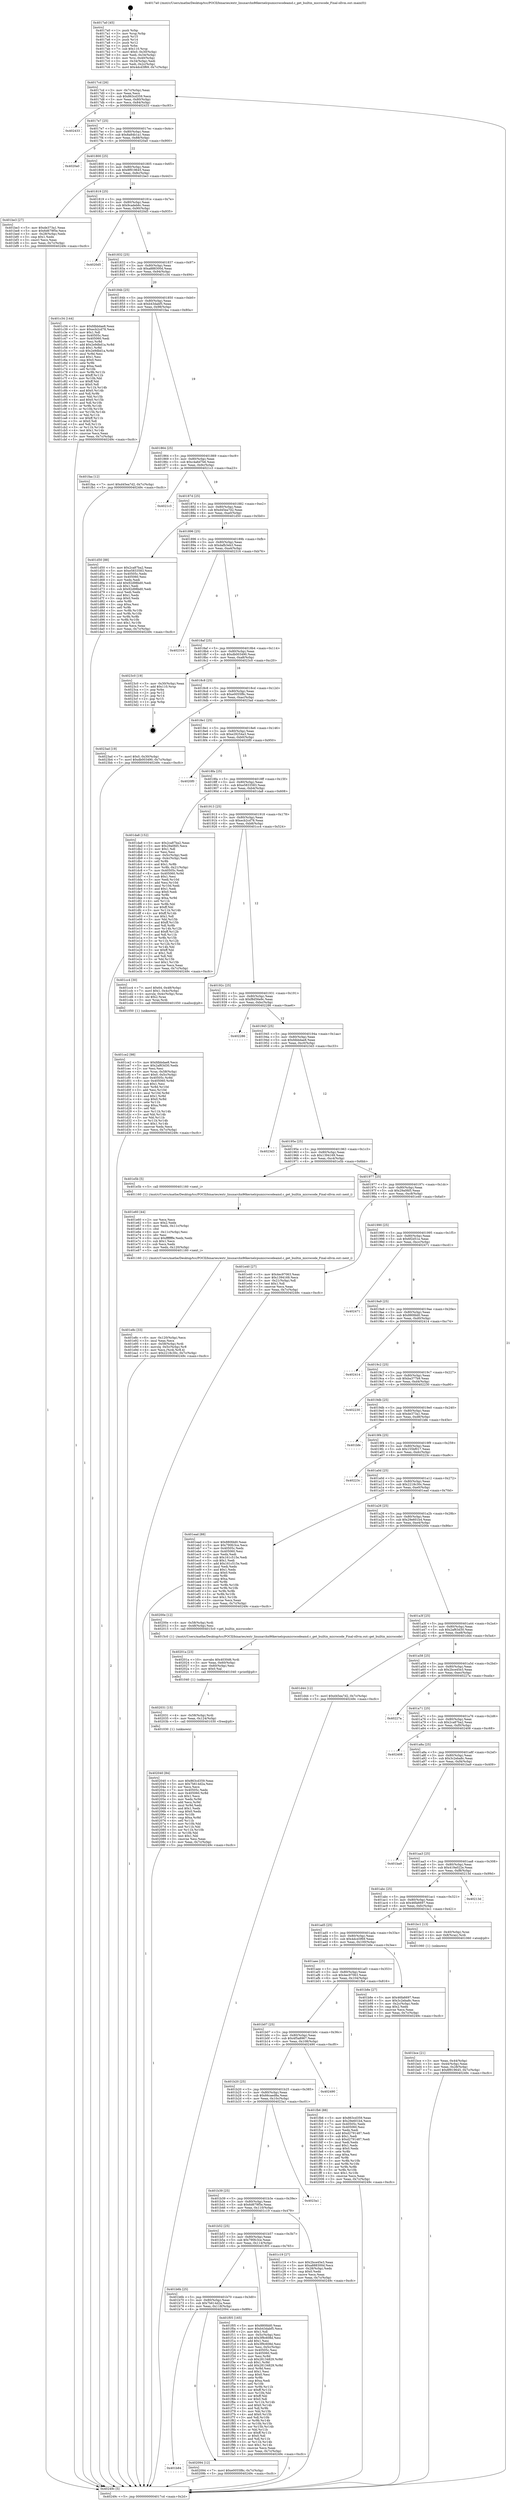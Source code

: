 digraph "0x4017a0" {
  label = "0x4017a0 (/mnt/c/Users/mathe/Desktop/tcc/POCII/binaries/extr_linuxarchx86kernelcpumicrocodeamd.c_get_builtin_microcode_Final-ollvm.out::main(0))"
  labelloc = "t"
  node[shape=record]

  Entry [label="",width=0.3,height=0.3,shape=circle,fillcolor=black,style=filled]
  "0x4017cd" [label="{
     0x4017cd [26]\l
     | [instrs]\l
     &nbsp;&nbsp;0x4017cd \<+3\>: mov -0x7c(%rbp),%eax\l
     &nbsp;&nbsp;0x4017d0 \<+2\>: mov %eax,%ecx\l
     &nbsp;&nbsp;0x4017d2 \<+6\>: sub $0x863cd359,%ecx\l
     &nbsp;&nbsp;0x4017d8 \<+3\>: mov %eax,-0x80(%rbp)\l
     &nbsp;&nbsp;0x4017db \<+6\>: mov %ecx,-0x84(%rbp)\l
     &nbsp;&nbsp;0x4017e1 \<+6\>: je 0000000000402433 \<main+0xc93\>\l
  }"]
  "0x402433" [label="{
     0x402433\l
  }", style=dashed]
  "0x4017e7" [label="{
     0x4017e7 [25]\l
     | [instrs]\l
     &nbsp;&nbsp;0x4017e7 \<+5\>: jmp 00000000004017ec \<main+0x4c\>\l
     &nbsp;&nbsp;0x4017ec \<+3\>: mov -0x80(%rbp),%eax\l
     &nbsp;&nbsp;0x4017ef \<+5\>: sub $0x8a84b1a1,%eax\l
     &nbsp;&nbsp;0x4017f4 \<+6\>: mov %eax,-0x88(%rbp)\l
     &nbsp;&nbsp;0x4017fa \<+6\>: je 00000000004020a0 \<main+0x900\>\l
  }"]
  Exit [label="",width=0.3,height=0.3,shape=circle,fillcolor=black,style=filled,peripheries=2]
  "0x4020a0" [label="{
     0x4020a0\l
  }", style=dashed]
  "0x401800" [label="{
     0x401800 [25]\l
     | [instrs]\l
     &nbsp;&nbsp;0x401800 \<+5\>: jmp 0000000000401805 \<main+0x65\>\l
     &nbsp;&nbsp;0x401805 \<+3\>: mov -0x80(%rbp),%eax\l
     &nbsp;&nbsp;0x401808 \<+5\>: sub $0x8f919645,%eax\l
     &nbsp;&nbsp;0x40180d \<+6\>: mov %eax,-0x8c(%rbp)\l
     &nbsp;&nbsp;0x401813 \<+6\>: je 0000000000401be3 \<main+0x443\>\l
  }"]
  "0x401b84" [label="{
     0x401b84\l
  }", style=dashed]
  "0x401be3" [label="{
     0x401be3 [27]\l
     | [instrs]\l
     &nbsp;&nbsp;0x401be3 \<+5\>: mov $0xde373a1,%eax\l
     &nbsp;&nbsp;0x401be8 \<+5\>: mov $0x6d679f5e,%ecx\l
     &nbsp;&nbsp;0x401bed \<+3\>: mov -0x28(%rbp),%edx\l
     &nbsp;&nbsp;0x401bf0 \<+3\>: cmp $0x1,%edx\l
     &nbsp;&nbsp;0x401bf3 \<+3\>: cmovl %ecx,%eax\l
     &nbsp;&nbsp;0x401bf6 \<+3\>: mov %eax,-0x7c(%rbp)\l
     &nbsp;&nbsp;0x401bf9 \<+5\>: jmp 000000000040249c \<main+0xcfc\>\l
  }"]
  "0x401819" [label="{
     0x401819 [25]\l
     | [instrs]\l
     &nbsp;&nbsp;0x401819 \<+5\>: jmp 000000000040181e \<main+0x7e\>\l
     &nbsp;&nbsp;0x40181e \<+3\>: mov -0x80(%rbp),%eax\l
     &nbsp;&nbsp;0x401821 \<+5\>: sub $0x9cadeb6c,%eax\l
     &nbsp;&nbsp;0x401826 \<+6\>: mov %eax,-0x90(%rbp)\l
     &nbsp;&nbsp;0x40182c \<+6\>: je 00000000004020d5 \<main+0x935\>\l
  }"]
  "0x402094" [label="{
     0x402094 [12]\l
     | [instrs]\l
     &nbsp;&nbsp;0x402094 \<+7\>: movl $0xe0055f8c,-0x7c(%rbp)\l
     &nbsp;&nbsp;0x40209b \<+5\>: jmp 000000000040249c \<main+0xcfc\>\l
  }"]
  "0x4020d5" [label="{
     0x4020d5\l
  }", style=dashed]
  "0x401832" [label="{
     0x401832 [25]\l
     | [instrs]\l
     &nbsp;&nbsp;0x401832 \<+5\>: jmp 0000000000401837 \<main+0x97\>\l
     &nbsp;&nbsp;0x401837 \<+3\>: mov -0x80(%rbp),%eax\l
     &nbsp;&nbsp;0x40183a \<+5\>: sub $0xa888300d,%eax\l
     &nbsp;&nbsp;0x40183f \<+6\>: mov %eax,-0x94(%rbp)\l
     &nbsp;&nbsp;0x401845 \<+6\>: je 0000000000401c34 \<main+0x494\>\l
  }"]
  "0x402040" [label="{
     0x402040 [84]\l
     | [instrs]\l
     &nbsp;&nbsp;0x402040 \<+5\>: mov $0x863cd359,%eax\l
     &nbsp;&nbsp;0x402045 \<+5\>: mov $0x7b614d2a,%esi\l
     &nbsp;&nbsp;0x40204a \<+2\>: xor %ecx,%ecx\l
     &nbsp;&nbsp;0x40204c \<+7\>: mov 0x40505c,%edx\l
     &nbsp;&nbsp;0x402053 \<+8\>: mov 0x405060,%r8d\l
     &nbsp;&nbsp;0x40205b \<+3\>: sub $0x1,%ecx\l
     &nbsp;&nbsp;0x40205e \<+3\>: mov %edx,%r9d\l
     &nbsp;&nbsp;0x402061 \<+3\>: add %ecx,%r9d\l
     &nbsp;&nbsp;0x402064 \<+4\>: imul %r9d,%edx\l
     &nbsp;&nbsp;0x402068 \<+3\>: and $0x1,%edx\l
     &nbsp;&nbsp;0x40206b \<+3\>: cmp $0x0,%edx\l
     &nbsp;&nbsp;0x40206e \<+4\>: sete %r10b\l
     &nbsp;&nbsp;0x402072 \<+4\>: cmp $0xa,%r8d\l
     &nbsp;&nbsp;0x402076 \<+4\>: setl %r11b\l
     &nbsp;&nbsp;0x40207a \<+3\>: mov %r10b,%bl\l
     &nbsp;&nbsp;0x40207d \<+3\>: and %r11b,%bl\l
     &nbsp;&nbsp;0x402080 \<+3\>: xor %r11b,%r10b\l
     &nbsp;&nbsp;0x402083 \<+3\>: or %r10b,%bl\l
     &nbsp;&nbsp;0x402086 \<+3\>: test $0x1,%bl\l
     &nbsp;&nbsp;0x402089 \<+3\>: cmovne %esi,%eax\l
     &nbsp;&nbsp;0x40208c \<+3\>: mov %eax,-0x7c(%rbp)\l
     &nbsp;&nbsp;0x40208f \<+5\>: jmp 000000000040249c \<main+0xcfc\>\l
  }"]
  "0x401c34" [label="{
     0x401c34 [144]\l
     | [instrs]\l
     &nbsp;&nbsp;0x401c34 \<+5\>: mov $0xfdbbdae8,%eax\l
     &nbsp;&nbsp;0x401c39 \<+5\>: mov $0xecb2cd78,%ecx\l
     &nbsp;&nbsp;0x401c3e \<+2\>: mov $0x1,%dl\l
     &nbsp;&nbsp;0x401c40 \<+7\>: mov 0x40505c,%esi\l
     &nbsp;&nbsp;0x401c47 \<+7\>: mov 0x405060,%edi\l
     &nbsp;&nbsp;0x401c4e \<+3\>: mov %esi,%r8d\l
     &nbsp;&nbsp;0x401c51 \<+7\>: add $0x2e9dbd1a,%r8d\l
     &nbsp;&nbsp;0x401c58 \<+4\>: sub $0x1,%r8d\l
     &nbsp;&nbsp;0x401c5c \<+7\>: sub $0x2e9dbd1a,%r8d\l
     &nbsp;&nbsp;0x401c63 \<+4\>: imul %r8d,%esi\l
     &nbsp;&nbsp;0x401c67 \<+3\>: and $0x1,%esi\l
     &nbsp;&nbsp;0x401c6a \<+3\>: cmp $0x0,%esi\l
     &nbsp;&nbsp;0x401c6d \<+4\>: sete %r9b\l
     &nbsp;&nbsp;0x401c71 \<+3\>: cmp $0xa,%edi\l
     &nbsp;&nbsp;0x401c74 \<+4\>: setl %r10b\l
     &nbsp;&nbsp;0x401c78 \<+3\>: mov %r9b,%r11b\l
     &nbsp;&nbsp;0x401c7b \<+4\>: xor $0xff,%r11b\l
     &nbsp;&nbsp;0x401c7f \<+3\>: mov %r10b,%bl\l
     &nbsp;&nbsp;0x401c82 \<+3\>: xor $0xff,%bl\l
     &nbsp;&nbsp;0x401c85 \<+3\>: xor $0x0,%dl\l
     &nbsp;&nbsp;0x401c88 \<+3\>: mov %r11b,%r14b\l
     &nbsp;&nbsp;0x401c8b \<+4\>: and $0x0,%r14b\l
     &nbsp;&nbsp;0x401c8f \<+3\>: and %dl,%r9b\l
     &nbsp;&nbsp;0x401c92 \<+3\>: mov %bl,%r15b\l
     &nbsp;&nbsp;0x401c95 \<+4\>: and $0x0,%r15b\l
     &nbsp;&nbsp;0x401c99 \<+3\>: and %dl,%r10b\l
     &nbsp;&nbsp;0x401c9c \<+3\>: or %r9b,%r14b\l
     &nbsp;&nbsp;0x401c9f \<+3\>: or %r10b,%r15b\l
     &nbsp;&nbsp;0x401ca2 \<+3\>: xor %r15b,%r14b\l
     &nbsp;&nbsp;0x401ca5 \<+3\>: or %bl,%r11b\l
     &nbsp;&nbsp;0x401ca8 \<+4\>: xor $0xff,%r11b\l
     &nbsp;&nbsp;0x401cac \<+3\>: or $0x0,%dl\l
     &nbsp;&nbsp;0x401caf \<+3\>: and %dl,%r11b\l
     &nbsp;&nbsp;0x401cb2 \<+3\>: or %r11b,%r14b\l
     &nbsp;&nbsp;0x401cb5 \<+4\>: test $0x1,%r14b\l
     &nbsp;&nbsp;0x401cb9 \<+3\>: cmovne %ecx,%eax\l
     &nbsp;&nbsp;0x401cbc \<+3\>: mov %eax,-0x7c(%rbp)\l
     &nbsp;&nbsp;0x401cbf \<+5\>: jmp 000000000040249c \<main+0xcfc\>\l
  }"]
  "0x40184b" [label="{
     0x40184b [25]\l
     | [instrs]\l
     &nbsp;&nbsp;0x40184b \<+5\>: jmp 0000000000401850 \<main+0xb0\>\l
     &nbsp;&nbsp;0x401850 \<+3\>: mov -0x80(%rbp),%eax\l
     &nbsp;&nbsp;0x401853 \<+5\>: sub $0xb43dabf5,%eax\l
     &nbsp;&nbsp;0x401858 \<+6\>: mov %eax,-0x98(%rbp)\l
     &nbsp;&nbsp;0x40185e \<+6\>: je 0000000000401faa \<main+0x80a\>\l
  }"]
  "0x402031" [label="{
     0x402031 [15]\l
     | [instrs]\l
     &nbsp;&nbsp;0x402031 \<+4\>: mov -0x58(%rbp),%rdi\l
     &nbsp;&nbsp;0x402035 \<+6\>: mov %eax,-0x124(%rbp)\l
     &nbsp;&nbsp;0x40203b \<+5\>: call 0000000000401030 \<free@plt\>\l
     | [calls]\l
     &nbsp;&nbsp;0x401030 \{1\} (unknown)\l
  }"]
  "0x401faa" [label="{
     0x401faa [12]\l
     | [instrs]\l
     &nbsp;&nbsp;0x401faa \<+7\>: movl $0xd45ea7d2,-0x7c(%rbp)\l
     &nbsp;&nbsp;0x401fb1 \<+5\>: jmp 000000000040249c \<main+0xcfc\>\l
  }"]
  "0x401864" [label="{
     0x401864 [25]\l
     | [instrs]\l
     &nbsp;&nbsp;0x401864 \<+5\>: jmp 0000000000401869 \<main+0xc9\>\l
     &nbsp;&nbsp;0x401869 \<+3\>: mov -0x80(%rbp),%eax\l
     &nbsp;&nbsp;0x40186c \<+5\>: sub $0xc4a6d7b6,%eax\l
     &nbsp;&nbsp;0x401871 \<+6\>: mov %eax,-0x9c(%rbp)\l
     &nbsp;&nbsp;0x401877 \<+6\>: je 00000000004021c3 \<main+0xa23\>\l
  }"]
  "0x40201a" [label="{
     0x40201a [23]\l
     | [instrs]\l
     &nbsp;&nbsp;0x40201a \<+10\>: movabs $0x4030d6,%rdi\l
     &nbsp;&nbsp;0x402024 \<+3\>: mov %eax,-0x60(%rbp)\l
     &nbsp;&nbsp;0x402027 \<+3\>: mov -0x60(%rbp),%esi\l
     &nbsp;&nbsp;0x40202a \<+2\>: mov $0x0,%al\l
     &nbsp;&nbsp;0x40202c \<+5\>: call 0000000000401040 \<printf@plt\>\l
     | [calls]\l
     &nbsp;&nbsp;0x401040 \{1\} (unknown)\l
  }"]
  "0x4021c3" [label="{
     0x4021c3\l
  }", style=dashed]
  "0x40187d" [label="{
     0x40187d [25]\l
     | [instrs]\l
     &nbsp;&nbsp;0x40187d \<+5\>: jmp 0000000000401882 \<main+0xe2\>\l
     &nbsp;&nbsp;0x401882 \<+3\>: mov -0x80(%rbp),%eax\l
     &nbsp;&nbsp;0x401885 \<+5\>: sub $0xd45ea7d2,%eax\l
     &nbsp;&nbsp;0x40188a \<+6\>: mov %eax,-0xa0(%rbp)\l
     &nbsp;&nbsp;0x401890 \<+6\>: je 0000000000401d50 \<main+0x5b0\>\l
  }"]
  "0x401b6b" [label="{
     0x401b6b [25]\l
     | [instrs]\l
     &nbsp;&nbsp;0x401b6b \<+5\>: jmp 0000000000401b70 \<main+0x3d0\>\l
     &nbsp;&nbsp;0x401b70 \<+3\>: mov -0x80(%rbp),%eax\l
     &nbsp;&nbsp;0x401b73 \<+5\>: sub $0x7b614d2a,%eax\l
     &nbsp;&nbsp;0x401b78 \<+6\>: mov %eax,-0x118(%rbp)\l
     &nbsp;&nbsp;0x401b7e \<+6\>: je 0000000000402094 \<main+0x8f4\>\l
  }"]
  "0x401d50" [label="{
     0x401d50 [88]\l
     | [instrs]\l
     &nbsp;&nbsp;0x401d50 \<+5\>: mov $0x2ca87ba2,%eax\l
     &nbsp;&nbsp;0x401d55 \<+5\>: mov $0xe5833583,%ecx\l
     &nbsp;&nbsp;0x401d5a \<+7\>: mov 0x40505c,%edx\l
     &nbsp;&nbsp;0x401d61 \<+7\>: mov 0x405060,%esi\l
     &nbsp;&nbsp;0x401d68 \<+2\>: mov %edx,%edi\l
     &nbsp;&nbsp;0x401d6a \<+6\>: add $0x92d98bd0,%edi\l
     &nbsp;&nbsp;0x401d70 \<+3\>: sub $0x1,%edi\l
     &nbsp;&nbsp;0x401d73 \<+6\>: sub $0x92d98bd0,%edi\l
     &nbsp;&nbsp;0x401d79 \<+3\>: imul %edi,%edx\l
     &nbsp;&nbsp;0x401d7c \<+3\>: and $0x1,%edx\l
     &nbsp;&nbsp;0x401d7f \<+3\>: cmp $0x0,%edx\l
     &nbsp;&nbsp;0x401d82 \<+4\>: sete %r8b\l
     &nbsp;&nbsp;0x401d86 \<+3\>: cmp $0xa,%esi\l
     &nbsp;&nbsp;0x401d89 \<+4\>: setl %r9b\l
     &nbsp;&nbsp;0x401d8d \<+3\>: mov %r8b,%r10b\l
     &nbsp;&nbsp;0x401d90 \<+3\>: and %r9b,%r10b\l
     &nbsp;&nbsp;0x401d93 \<+3\>: xor %r9b,%r8b\l
     &nbsp;&nbsp;0x401d96 \<+3\>: or %r8b,%r10b\l
     &nbsp;&nbsp;0x401d99 \<+4\>: test $0x1,%r10b\l
     &nbsp;&nbsp;0x401d9d \<+3\>: cmovne %ecx,%eax\l
     &nbsp;&nbsp;0x401da0 \<+3\>: mov %eax,-0x7c(%rbp)\l
     &nbsp;&nbsp;0x401da3 \<+5\>: jmp 000000000040249c \<main+0xcfc\>\l
  }"]
  "0x401896" [label="{
     0x401896 [25]\l
     | [instrs]\l
     &nbsp;&nbsp;0x401896 \<+5\>: jmp 000000000040189b \<main+0xfb\>\l
     &nbsp;&nbsp;0x40189b \<+3\>: mov -0x80(%rbp),%eax\l
     &nbsp;&nbsp;0x40189e \<+5\>: sub $0xdafb3eb3,%eax\l
     &nbsp;&nbsp;0x4018a3 \<+6\>: mov %eax,-0xa4(%rbp)\l
     &nbsp;&nbsp;0x4018a9 \<+6\>: je 0000000000402316 \<main+0xb76\>\l
  }"]
  "0x401f05" [label="{
     0x401f05 [165]\l
     | [instrs]\l
     &nbsp;&nbsp;0x401f05 \<+5\>: mov $0x880fdd0,%eax\l
     &nbsp;&nbsp;0x401f0a \<+5\>: mov $0xb43dabf5,%ecx\l
     &nbsp;&nbsp;0x401f0f \<+2\>: mov $0x1,%dl\l
     &nbsp;&nbsp;0x401f11 \<+3\>: mov -0x5c(%rbp),%esi\l
     &nbsp;&nbsp;0x401f14 \<+6\>: add $0x3f9c608d,%esi\l
     &nbsp;&nbsp;0x401f1a \<+3\>: add $0x1,%esi\l
     &nbsp;&nbsp;0x401f1d \<+6\>: sub $0x3f9c608d,%esi\l
     &nbsp;&nbsp;0x401f23 \<+3\>: mov %esi,-0x5c(%rbp)\l
     &nbsp;&nbsp;0x401f26 \<+7\>: mov 0x40505c,%esi\l
     &nbsp;&nbsp;0x401f2d \<+7\>: mov 0x405060,%edi\l
     &nbsp;&nbsp;0x401f34 \<+3\>: mov %esi,%r8d\l
     &nbsp;&nbsp;0x401f37 \<+7\>: sub $0x28134829,%r8d\l
     &nbsp;&nbsp;0x401f3e \<+4\>: sub $0x1,%r8d\l
     &nbsp;&nbsp;0x401f42 \<+7\>: add $0x28134829,%r8d\l
     &nbsp;&nbsp;0x401f49 \<+4\>: imul %r8d,%esi\l
     &nbsp;&nbsp;0x401f4d \<+3\>: and $0x1,%esi\l
     &nbsp;&nbsp;0x401f50 \<+3\>: cmp $0x0,%esi\l
     &nbsp;&nbsp;0x401f53 \<+4\>: sete %r9b\l
     &nbsp;&nbsp;0x401f57 \<+3\>: cmp $0xa,%edi\l
     &nbsp;&nbsp;0x401f5a \<+4\>: setl %r10b\l
     &nbsp;&nbsp;0x401f5e \<+3\>: mov %r9b,%r11b\l
     &nbsp;&nbsp;0x401f61 \<+4\>: xor $0xff,%r11b\l
     &nbsp;&nbsp;0x401f65 \<+3\>: mov %r10b,%bl\l
     &nbsp;&nbsp;0x401f68 \<+3\>: xor $0xff,%bl\l
     &nbsp;&nbsp;0x401f6b \<+3\>: xor $0x0,%dl\l
     &nbsp;&nbsp;0x401f6e \<+3\>: mov %r11b,%r14b\l
     &nbsp;&nbsp;0x401f71 \<+4\>: and $0x0,%r14b\l
     &nbsp;&nbsp;0x401f75 \<+3\>: and %dl,%r9b\l
     &nbsp;&nbsp;0x401f78 \<+3\>: mov %bl,%r15b\l
     &nbsp;&nbsp;0x401f7b \<+4\>: and $0x0,%r15b\l
     &nbsp;&nbsp;0x401f7f \<+3\>: and %dl,%r10b\l
     &nbsp;&nbsp;0x401f82 \<+3\>: or %r9b,%r14b\l
     &nbsp;&nbsp;0x401f85 \<+3\>: or %r10b,%r15b\l
     &nbsp;&nbsp;0x401f88 \<+3\>: xor %r15b,%r14b\l
     &nbsp;&nbsp;0x401f8b \<+3\>: or %bl,%r11b\l
     &nbsp;&nbsp;0x401f8e \<+4\>: xor $0xff,%r11b\l
     &nbsp;&nbsp;0x401f92 \<+3\>: or $0x0,%dl\l
     &nbsp;&nbsp;0x401f95 \<+3\>: and %dl,%r11b\l
     &nbsp;&nbsp;0x401f98 \<+3\>: or %r11b,%r14b\l
     &nbsp;&nbsp;0x401f9b \<+4\>: test $0x1,%r14b\l
     &nbsp;&nbsp;0x401f9f \<+3\>: cmovne %ecx,%eax\l
     &nbsp;&nbsp;0x401fa2 \<+3\>: mov %eax,-0x7c(%rbp)\l
     &nbsp;&nbsp;0x401fa5 \<+5\>: jmp 000000000040249c \<main+0xcfc\>\l
  }"]
  "0x402316" [label="{
     0x402316\l
  }", style=dashed]
  "0x4018af" [label="{
     0x4018af [25]\l
     | [instrs]\l
     &nbsp;&nbsp;0x4018af \<+5\>: jmp 00000000004018b4 \<main+0x114\>\l
     &nbsp;&nbsp;0x4018b4 \<+3\>: mov -0x80(%rbp),%eax\l
     &nbsp;&nbsp;0x4018b7 \<+5\>: sub $0xdb003490,%eax\l
     &nbsp;&nbsp;0x4018bc \<+6\>: mov %eax,-0xa8(%rbp)\l
     &nbsp;&nbsp;0x4018c2 \<+6\>: je 00000000004023c0 \<main+0xc20\>\l
  }"]
  "0x401e8c" [label="{
     0x401e8c [33]\l
     | [instrs]\l
     &nbsp;&nbsp;0x401e8c \<+6\>: mov -0x120(%rbp),%ecx\l
     &nbsp;&nbsp;0x401e92 \<+3\>: imul %eax,%ecx\l
     &nbsp;&nbsp;0x401e95 \<+4\>: mov -0x58(%rbp),%rdi\l
     &nbsp;&nbsp;0x401e99 \<+4\>: movslq -0x5c(%rbp),%r8\l
     &nbsp;&nbsp;0x401e9d \<+4\>: mov %ecx,(%rdi,%r8,4)\l
     &nbsp;&nbsp;0x401ea1 \<+7\>: movl $0x2218c30c,-0x7c(%rbp)\l
     &nbsp;&nbsp;0x401ea8 \<+5\>: jmp 000000000040249c \<main+0xcfc\>\l
  }"]
  "0x4023c0" [label="{
     0x4023c0 [19]\l
     | [instrs]\l
     &nbsp;&nbsp;0x4023c0 \<+3\>: mov -0x30(%rbp),%eax\l
     &nbsp;&nbsp;0x4023c3 \<+7\>: add $0x110,%rsp\l
     &nbsp;&nbsp;0x4023ca \<+1\>: pop %rbx\l
     &nbsp;&nbsp;0x4023cb \<+2\>: pop %r12\l
     &nbsp;&nbsp;0x4023cd \<+2\>: pop %r14\l
     &nbsp;&nbsp;0x4023cf \<+2\>: pop %r15\l
     &nbsp;&nbsp;0x4023d1 \<+1\>: pop %rbp\l
     &nbsp;&nbsp;0x4023d2 \<+1\>: ret\l
  }"]
  "0x4018c8" [label="{
     0x4018c8 [25]\l
     | [instrs]\l
     &nbsp;&nbsp;0x4018c8 \<+5\>: jmp 00000000004018cd \<main+0x12d\>\l
     &nbsp;&nbsp;0x4018cd \<+3\>: mov -0x80(%rbp),%eax\l
     &nbsp;&nbsp;0x4018d0 \<+5\>: sub $0xe0055f8c,%eax\l
     &nbsp;&nbsp;0x4018d5 \<+6\>: mov %eax,-0xac(%rbp)\l
     &nbsp;&nbsp;0x4018db \<+6\>: je 00000000004023ad \<main+0xc0d\>\l
  }"]
  "0x401e60" [label="{
     0x401e60 [44]\l
     | [instrs]\l
     &nbsp;&nbsp;0x401e60 \<+2\>: xor %ecx,%ecx\l
     &nbsp;&nbsp;0x401e62 \<+5\>: mov $0x2,%edx\l
     &nbsp;&nbsp;0x401e67 \<+6\>: mov %edx,-0x11c(%rbp)\l
     &nbsp;&nbsp;0x401e6d \<+1\>: cltd\l
     &nbsp;&nbsp;0x401e6e \<+6\>: mov -0x11c(%rbp),%esi\l
     &nbsp;&nbsp;0x401e74 \<+2\>: idiv %esi\l
     &nbsp;&nbsp;0x401e76 \<+6\>: imul $0xfffffffe,%edx,%edx\l
     &nbsp;&nbsp;0x401e7c \<+3\>: sub $0x1,%ecx\l
     &nbsp;&nbsp;0x401e7f \<+2\>: sub %ecx,%edx\l
     &nbsp;&nbsp;0x401e81 \<+6\>: mov %edx,-0x120(%rbp)\l
     &nbsp;&nbsp;0x401e87 \<+5\>: call 0000000000401160 \<next_i\>\l
     | [calls]\l
     &nbsp;&nbsp;0x401160 \{1\} (/mnt/c/Users/mathe/Desktop/tcc/POCII/binaries/extr_linuxarchx86kernelcpumicrocodeamd.c_get_builtin_microcode_Final-ollvm.out::next_i)\l
  }"]
  "0x4023ad" [label="{
     0x4023ad [19]\l
     | [instrs]\l
     &nbsp;&nbsp;0x4023ad \<+7\>: movl $0x0,-0x30(%rbp)\l
     &nbsp;&nbsp;0x4023b4 \<+7\>: movl $0xdb003490,-0x7c(%rbp)\l
     &nbsp;&nbsp;0x4023bb \<+5\>: jmp 000000000040249c \<main+0xcfc\>\l
  }"]
  "0x4018e1" [label="{
     0x4018e1 [25]\l
     | [instrs]\l
     &nbsp;&nbsp;0x4018e1 \<+5\>: jmp 00000000004018e6 \<main+0x146\>\l
     &nbsp;&nbsp;0x4018e6 \<+3\>: mov -0x80(%rbp),%eax\l
     &nbsp;&nbsp;0x4018e9 \<+5\>: sub $0xe29254a3,%eax\l
     &nbsp;&nbsp;0x4018ee \<+6\>: mov %eax,-0xb0(%rbp)\l
     &nbsp;&nbsp;0x4018f4 \<+6\>: je 00000000004020f0 \<main+0x950\>\l
  }"]
  "0x401ce2" [label="{
     0x401ce2 [98]\l
     | [instrs]\l
     &nbsp;&nbsp;0x401ce2 \<+5\>: mov $0xfdbbdae8,%ecx\l
     &nbsp;&nbsp;0x401ce7 \<+5\>: mov $0x2af63d30,%edx\l
     &nbsp;&nbsp;0x401cec \<+2\>: xor %esi,%esi\l
     &nbsp;&nbsp;0x401cee \<+4\>: mov %rax,-0x58(%rbp)\l
     &nbsp;&nbsp;0x401cf2 \<+7\>: movl $0x0,-0x5c(%rbp)\l
     &nbsp;&nbsp;0x401cf9 \<+8\>: mov 0x40505c,%r8d\l
     &nbsp;&nbsp;0x401d01 \<+8\>: mov 0x405060,%r9d\l
     &nbsp;&nbsp;0x401d09 \<+3\>: sub $0x1,%esi\l
     &nbsp;&nbsp;0x401d0c \<+3\>: mov %r8d,%r10d\l
     &nbsp;&nbsp;0x401d0f \<+3\>: add %esi,%r10d\l
     &nbsp;&nbsp;0x401d12 \<+4\>: imul %r10d,%r8d\l
     &nbsp;&nbsp;0x401d16 \<+4\>: and $0x1,%r8d\l
     &nbsp;&nbsp;0x401d1a \<+4\>: cmp $0x0,%r8d\l
     &nbsp;&nbsp;0x401d1e \<+4\>: sete %r11b\l
     &nbsp;&nbsp;0x401d22 \<+4\>: cmp $0xa,%r9d\l
     &nbsp;&nbsp;0x401d26 \<+3\>: setl %bl\l
     &nbsp;&nbsp;0x401d29 \<+3\>: mov %r11b,%r14b\l
     &nbsp;&nbsp;0x401d2c \<+3\>: and %bl,%r14b\l
     &nbsp;&nbsp;0x401d2f \<+3\>: xor %bl,%r11b\l
     &nbsp;&nbsp;0x401d32 \<+3\>: or %r11b,%r14b\l
     &nbsp;&nbsp;0x401d35 \<+4\>: test $0x1,%r14b\l
     &nbsp;&nbsp;0x401d39 \<+3\>: cmovne %edx,%ecx\l
     &nbsp;&nbsp;0x401d3c \<+3\>: mov %ecx,-0x7c(%rbp)\l
     &nbsp;&nbsp;0x401d3f \<+5\>: jmp 000000000040249c \<main+0xcfc\>\l
  }"]
  "0x4020f0" [label="{
     0x4020f0\l
  }", style=dashed]
  "0x4018fa" [label="{
     0x4018fa [25]\l
     | [instrs]\l
     &nbsp;&nbsp;0x4018fa \<+5\>: jmp 00000000004018ff \<main+0x15f\>\l
     &nbsp;&nbsp;0x4018ff \<+3\>: mov -0x80(%rbp),%eax\l
     &nbsp;&nbsp;0x401902 \<+5\>: sub $0xe5833583,%eax\l
     &nbsp;&nbsp;0x401907 \<+6\>: mov %eax,-0xb4(%rbp)\l
     &nbsp;&nbsp;0x40190d \<+6\>: je 0000000000401da8 \<main+0x608\>\l
  }"]
  "0x401b52" [label="{
     0x401b52 [25]\l
     | [instrs]\l
     &nbsp;&nbsp;0x401b52 \<+5\>: jmp 0000000000401b57 \<main+0x3b7\>\l
     &nbsp;&nbsp;0x401b57 \<+3\>: mov -0x80(%rbp),%eax\l
     &nbsp;&nbsp;0x401b5a \<+5\>: sub $0x790fc3ce,%eax\l
     &nbsp;&nbsp;0x401b5f \<+6\>: mov %eax,-0x114(%rbp)\l
     &nbsp;&nbsp;0x401b65 \<+6\>: je 0000000000401f05 \<main+0x765\>\l
  }"]
  "0x401da8" [label="{
     0x401da8 [152]\l
     | [instrs]\l
     &nbsp;&nbsp;0x401da8 \<+5\>: mov $0x2ca87ba2,%eax\l
     &nbsp;&nbsp;0x401dad \<+5\>: mov $0x29a0fd5,%ecx\l
     &nbsp;&nbsp;0x401db2 \<+2\>: mov $0x1,%dl\l
     &nbsp;&nbsp;0x401db4 \<+2\>: xor %esi,%esi\l
     &nbsp;&nbsp;0x401db6 \<+3\>: mov -0x5c(%rbp),%edi\l
     &nbsp;&nbsp;0x401db9 \<+3\>: cmp -0x4c(%rbp),%edi\l
     &nbsp;&nbsp;0x401dbc \<+4\>: setl %r8b\l
     &nbsp;&nbsp;0x401dc0 \<+4\>: and $0x1,%r8b\l
     &nbsp;&nbsp;0x401dc4 \<+4\>: mov %r8b,-0x21(%rbp)\l
     &nbsp;&nbsp;0x401dc8 \<+7\>: mov 0x40505c,%edi\l
     &nbsp;&nbsp;0x401dcf \<+8\>: mov 0x405060,%r9d\l
     &nbsp;&nbsp;0x401dd7 \<+3\>: sub $0x1,%esi\l
     &nbsp;&nbsp;0x401dda \<+3\>: mov %edi,%r10d\l
     &nbsp;&nbsp;0x401ddd \<+3\>: add %esi,%r10d\l
     &nbsp;&nbsp;0x401de0 \<+4\>: imul %r10d,%edi\l
     &nbsp;&nbsp;0x401de4 \<+3\>: and $0x1,%edi\l
     &nbsp;&nbsp;0x401de7 \<+3\>: cmp $0x0,%edi\l
     &nbsp;&nbsp;0x401dea \<+4\>: sete %r8b\l
     &nbsp;&nbsp;0x401dee \<+4\>: cmp $0xa,%r9d\l
     &nbsp;&nbsp;0x401df2 \<+4\>: setl %r11b\l
     &nbsp;&nbsp;0x401df6 \<+3\>: mov %r8b,%bl\l
     &nbsp;&nbsp;0x401df9 \<+3\>: xor $0xff,%bl\l
     &nbsp;&nbsp;0x401dfc \<+3\>: mov %r11b,%r14b\l
     &nbsp;&nbsp;0x401dff \<+4\>: xor $0xff,%r14b\l
     &nbsp;&nbsp;0x401e03 \<+3\>: xor $0x1,%dl\l
     &nbsp;&nbsp;0x401e06 \<+3\>: mov %bl,%r15b\l
     &nbsp;&nbsp;0x401e09 \<+4\>: and $0xff,%r15b\l
     &nbsp;&nbsp;0x401e0d \<+3\>: and %dl,%r8b\l
     &nbsp;&nbsp;0x401e10 \<+3\>: mov %r14b,%r12b\l
     &nbsp;&nbsp;0x401e13 \<+4\>: and $0xff,%r12b\l
     &nbsp;&nbsp;0x401e17 \<+3\>: and %dl,%r11b\l
     &nbsp;&nbsp;0x401e1a \<+3\>: or %r8b,%r15b\l
     &nbsp;&nbsp;0x401e1d \<+3\>: or %r11b,%r12b\l
     &nbsp;&nbsp;0x401e20 \<+3\>: xor %r12b,%r15b\l
     &nbsp;&nbsp;0x401e23 \<+3\>: or %r14b,%bl\l
     &nbsp;&nbsp;0x401e26 \<+3\>: xor $0xff,%bl\l
     &nbsp;&nbsp;0x401e29 \<+3\>: or $0x1,%dl\l
     &nbsp;&nbsp;0x401e2c \<+2\>: and %dl,%bl\l
     &nbsp;&nbsp;0x401e2e \<+3\>: or %bl,%r15b\l
     &nbsp;&nbsp;0x401e31 \<+4\>: test $0x1,%r15b\l
     &nbsp;&nbsp;0x401e35 \<+3\>: cmovne %ecx,%eax\l
     &nbsp;&nbsp;0x401e38 \<+3\>: mov %eax,-0x7c(%rbp)\l
     &nbsp;&nbsp;0x401e3b \<+5\>: jmp 000000000040249c \<main+0xcfc\>\l
  }"]
  "0x401913" [label="{
     0x401913 [25]\l
     | [instrs]\l
     &nbsp;&nbsp;0x401913 \<+5\>: jmp 0000000000401918 \<main+0x178\>\l
     &nbsp;&nbsp;0x401918 \<+3\>: mov -0x80(%rbp),%eax\l
     &nbsp;&nbsp;0x40191b \<+5\>: sub $0xecb2cd78,%eax\l
     &nbsp;&nbsp;0x401920 \<+6\>: mov %eax,-0xb8(%rbp)\l
     &nbsp;&nbsp;0x401926 \<+6\>: je 0000000000401cc4 \<main+0x524\>\l
  }"]
  "0x401c19" [label="{
     0x401c19 [27]\l
     | [instrs]\l
     &nbsp;&nbsp;0x401c19 \<+5\>: mov $0x2bce45e3,%eax\l
     &nbsp;&nbsp;0x401c1e \<+5\>: mov $0xa888300d,%ecx\l
     &nbsp;&nbsp;0x401c23 \<+3\>: mov -0x28(%rbp),%edx\l
     &nbsp;&nbsp;0x401c26 \<+3\>: cmp $0x0,%edx\l
     &nbsp;&nbsp;0x401c29 \<+3\>: cmove %ecx,%eax\l
     &nbsp;&nbsp;0x401c2c \<+3\>: mov %eax,-0x7c(%rbp)\l
     &nbsp;&nbsp;0x401c2f \<+5\>: jmp 000000000040249c \<main+0xcfc\>\l
  }"]
  "0x401cc4" [label="{
     0x401cc4 [30]\l
     | [instrs]\l
     &nbsp;&nbsp;0x401cc4 \<+7\>: movl $0x64,-0x48(%rbp)\l
     &nbsp;&nbsp;0x401ccb \<+7\>: movl $0x1,-0x4c(%rbp)\l
     &nbsp;&nbsp;0x401cd2 \<+4\>: movslq -0x4c(%rbp),%rax\l
     &nbsp;&nbsp;0x401cd6 \<+4\>: shl $0x2,%rax\l
     &nbsp;&nbsp;0x401cda \<+3\>: mov %rax,%rdi\l
     &nbsp;&nbsp;0x401cdd \<+5\>: call 0000000000401050 \<malloc@plt\>\l
     | [calls]\l
     &nbsp;&nbsp;0x401050 \{1\} (unknown)\l
  }"]
  "0x40192c" [label="{
     0x40192c [25]\l
     | [instrs]\l
     &nbsp;&nbsp;0x40192c \<+5\>: jmp 0000000000401931 \<main+0x191\>\l
     &nbsp;&nbsp;0x401931 \<+3\>: mov -0x80(%rbp),%eax\l
     &nbsp;&nbsp;0x401934 \<+5\>: sub $0xf8d56e9c,%eax\l
     &nbsp;&nbsp;0x401939 \<+6\>: mov %eax,-0xbc(%rbp)\l
     &nbsp;&nbsp;0x40193f \<+6\>: je 0000000000402286 \<main+0xae6\>\l
  }"]
  "0x401b39" [label="{
     0x401b39 [25]\l
     | [instrs]\l
     &nbsp;&nbsp;0x401b39 \<+5\>: jmp 0000000000401b3e \<main+0x39e\>\l
     &nbsp;&nbsp;0x401b3e \<+3\>: mov -0x80(%rbp),%eax\l
     &nbsp;&nbsp;0x401b41 \<+5\>: sub $0x6d679f5e,%eax\l
     &nbsp;&nbsp;0x401b46 \<+6\>: mov %eax,-0x110(%rbp)\l
     &nbsp;&nbsp;0x401b4c \<+6\>: je 0000000000401c19 \<main+0x479\>\l
  }"]
  "0x402286" [label="{
     0x402286\l
  }", style=dashed]
  "0x401945" [label="{
     0x401945 [25]\l
     | [instrs]\l
     &nbsp;&nbsp;0x401945 \<+5\>: jmp 000000000040194a \<main+0x1aa\>\l
     &nbsp;&nbsp;0x40194a \<+3\>: mov -0x80(%rbp),%eax\l
     &nbsp;&nbsp;0x40194d \<+5\>: sub $0xfdbbdae8,%eax\l
     &nbsp;&nbsp;0x401952 \<+6\>: mov %eax,-0xc0(%rbp)\l
     &nbsp;&nbsp;0x401958 \<+6\>: je 00000000004023d3 \<main+0xc33\>\l
  }"]
  "0x4023a1" [label="{
     0x4023a1\l
  }", style=dashed]
  "0x4023d3" [label="{
     0x4023d3\l
  }", style=dashed]
  "0x40195e" [label="{
     0x40195e [25]\l
     | [instrs]\l
     &nbsp;&nbsp;0x40195e \<+5\>: jmp 0000000000401963 \<main+0x1c3\>\l
     &nbsp;&nbsp;0x401963 \<+3\>: mov -0x80(%rbp),%eax\l
     &nbsp;&nbsp;0x401966 \<+5\>: sub $0x1394169,%eax\l
     &nbsp;&nbsp;0x40196b \<+6\>: mov %eax,-0xc4(%rbp)\l
     &nbsp;&nbsp;0x401971 \<+6\>: je 0000000000401e5b \<main+0x6bb\>\l
  }"]
  "0x401b20" [label="{
     0x401b20 [25]\l
     | [instrs]\l
     &nbsp;&nbsp;0x401b20 \<+5\>: jmp 0000000000401b25 \<main+0x385\>\l
     &nbsp;&nbsp;0x401b25 \<+3\>: mov -0x80(%rbp),%eax\l
     &nbsp;&nbsp;0x401b28 \<+5\>: sub $0x66caed8a,%eax\l
     &nbsp;&nbsp;0x401b2d \<+6\>: mov %eax,-0x10c(%rbp)\l
     &nbsp;&nbsp;0x401b33 \<+6\>: je 00000000004023a1 \<main+0xc01\>\l
  }"]
  "0x401e5b" [label="{
     0x401e5b [5]\l
     | [instrs]\l
     &nbsp;&nbsp;0x401e5b \<+5\>: call 0000000000401160 \<next_i\>\l
     | [calls]\l
     &nbsp;&nbsp;0x401160 \{1\} (/mnt/c/Users/mathe/Desktop/tcc/POCII/binaries/extr_linuxarchx86kernelcpumicrocodeamd.c_get_builtin_microcode_Final-ollvm.out::next_i)\l
  }"]
  "0x401977" [label="{
     0x401977 [25]\l
     | [instrs]\l
     &nbsp;&nbsp;0x401977 \<+5\>: jmp 000000000040197c \<main+0x1dc\>\l
     &nbsp;&nbsp;0x40197c \<+3\>: mov -0x80(%rbp),%eax\l
     &nbsp;&nbsp;0x40197f \<+5\>: sub $0x29a0fd5,%eax\l
     &nbsp;&nbsp;0x401984 \<+6\>: mov %eax,-0xc8(%rbp)\l
     &nbsp;&nbsp;0x40198a \<+6\>: je 0000000000401e40 \<main+0x6a0\>\l
  }"]
  "0x402490" [label="{
     0x402490\l
  }", style=dashed]
  "0x401e40" [label="{
     0x401e40 [27]\l
     | [instrs]\l
     &nbsp;&nbsp;0x401e40 \<+5\>: mov $0x4ec97063,%eax\l
     &nbsp;&nbsp;0x401e45 \<+5\>: mov $0x1394169,%ecx\l
     &nbsp;&nbsp;0x401e4a \<+3\>: mov -0x21(%rbp),%dl\l
     &nbsp;&nbsp;0x401e4d \<+3\>: test $0x1,%dl\l
     &nbsp;&nbsp;0x401e50 \<+3\>: cmovne %ecx,%eax\l
     &nbsp;&nbsp;0x401e53 \<+3\>: mov %eax,-0x7c(%rbp)\l
     &nbsp;&nbsp;0x401e56 \<+5\>: jmp 000000000040249c \<main+0xcfc\>\l
  }"]
  "0x401990" [label="{
     0x401990 [25]\l
     | [instrs]\l
     &nbsp;&nbsp;0x401990 \<+5\>: jmp 0000000000401995 \<main+0x1f5\>\l
     &nbsp;&nbsp;0x401995 \<+3\>: mov -0x80(%rbp),%eax\l
     &nbsp;&nbsp;0x401998 \<+5\>: sub $0x6f2d51e,%eax\l
     &nbsp;&nbsp;0x40199d \<+6\>: mov %eax,-0xcc(%rbp)\l
     &nbsp;&nbsp;0x4019a3 \<+6\>: je 0000000000402471 \<main+0xcd1\>\l
  }"]
  "0x401b07" [label="{
     0x401b07 [25]\l
     | [instrs]\l
     &nbsp;&nbsp;0x401b07 \<+5\>: jmp 0000000000401b0c \<main+0x36c\>\l
     &nbsp;&nbsp;0x401b0c \<+3\>: mov -0x80(%rbp),%eax\l
     &nbsp;&nbsp;0x401b0f \<+5\>: sub $0x4f5a8967,%eax\l
     &nbsp;&nbsp;0x401b14 \<+6\>: mov %eax,-0x108(%rbp)\l
     &nbsp;&nbsp;0x401b1a \<+6\>: je 0000000000402490 \<main+0xcf0\>\l
  }"]
  "0x402471" [label="{
     0x402471\l
  }", style=dashed]
  "0x4019a9" [label="{
     0x4019a9 [25]\l
     | [instrs]\l
     &nbsp;&nbsp;0x4019a9 \<+5\>: jmp 00000000004019ae \<main+0x20e\>\l
     &nbsp;&nbsp;0x4019ae \<+3\>: mov -0x80(%rbp),%eax\l
     &nbsp;&nbsp;0x4019b1 \<+5\>: sub $0x880fdd0,%eax\l
     &nbsp;&nbsp;0x4019b6 \<+6\>: mov %eax,-0xd0(%rbp)\l
     &nbsp;&nbsp;0x4019bc \<+6\>: je 0000000000402414 \<main+0xc74\>\l
  }"]
  "0x401fb6" [label="{
     0x401fb6 [88]\l
     | [instrs]\l
     &nbsp;&nbsp;0x401fb6 \<+5\>: mov $0x863cd359,%eax\l
     &nbsp;&nbsp;0x401fbb \<+5\>: mov $0x29e601b4,%ecx\l
     &nbsp;&nbsp;0x401fc0 \<+7\>: mov 0x40505c,%edx\l
     &nbsp;&nbsp;0x401fc7 \<+7\>: mov 0x405060,%esi\l
     &nbsp;&nbsp;0x401fce \<+2\>: mov %edx,%edi\l
     &nbsp;&nbsp;0x401fd0 \<+6\>: add $0xd2791487,%edi\l
     &nbsp;&nbsp;0x401fd6 \<+3\>: sub $0x1,%edi\l
     &nbsp;&nbsp;0x401fd9 \<+6\>: sub $0xd2791487,%edi\l
     &nbsp;&nbsp;0x401fdf \<+3\>: imul %edi,%edx\l
     &nbsp;&nbsp;0x401fe2 \<+3\>: and $0x1,%edx\l
     &nbsp;&nbsp;0x401fe5 \<+3\>: cmp $0x0,%edx\l
     &nbsp;&nbsp;0x401fe8 \<+4\>: sete %r8b\l
     &nbsp;&nbsp;0x401fec \<+3\>: cmp $0xa,%esi\l
     &nbsp;&nbsp;0x401fef \<+4\>: setl %r9b\l
     &nbsp;&nbsp;0x401ff3 \<+3\>: mov %r8b,%r10b\l
     &nbsp;&nbsp;0x401ff6 \<+3\>: and %r9b,%r10b\l
     &nbsp;&nbsp;0x401ff9 \<+3\>: xor %r9b,%r8b\l
     &nbsp;&nbsp;0x401ffc \<+3\>: or %r8b,%r10b\l
     &nbsp;&nbsp;0x401fff \<+4\>: test $0x1,%r10b\l
     &nbsp;&nbsp;0x402003 \<+3\>: cmovne %ecx,%eax\l
     &nbsp;&nbsp;0x402006 \<+3\>: mov %eax,-0x7c(%rbp)\l
     &nbsp;&nbsp;0x402009 \<+5\>: jmp 000000000040249c \<main+0xcfc\>\l
  }"]
  "0x402414" [label="{
     0x402414\l
  }", style=dashed]
  "0x4019c2" [label="{
     0x4019c2 [25]\l
     | [instrs]\l
     &nbsp;&nbsp;0x4019c2 \<+5\>: jmp 00000000004019c7 \<main+0x227\>\l
     &nbsp;&nbsp;0x4019c7 \<+3\>: mov -0x80(%rbp),%eax\l
     &nbsp;&nbsp;0x4019ca \<+5\>: sub $0xba377b9,%eax\l
     &nbsp;&nbsp;0x4019cf \<+6\>: mov %eax,-0xd4(%rbp)\l
     &nbsp;&nbsp;0x4019d5 \<+6\>: je 0000000000402230 \<main+0xa90\>\l
  }"]
  "0x401bce" [label="{
     0x401bce [21]\l
     | [instrs]\l
     &nbsp;&nbsp;0x401bce \<+3\>: mov %eax,-0x44(%rbp)\l
     &nbsp;&nbsp;0x401bd1 \<+3\>: mov -0x44(%rbp),%eax\l
     &nbsp;&nbsp;0x401bd4 \<+3\>: mov %eax,-0x28(%rbp)\l
     &nbsp;&nbsp;0x401bd7 \<+7\>: movl $0x8f919645,-0x7c(%rbp)\l
     &nbsp;&nbsp;0x401bde \<+5\>: jmp 000000000040249c \<main+0xcfc\>\l
  }"]
  "0x402230" [label="{
     0x402230\l
  }", style=dashed]
  "0x4019db" [label="{
     0x4019db [25]\l
     | [instrs]\l
     &nbsp;&nbsp;0x4019db \<+5\>: jmp 00000000004019e0 \<main+0x240\>\l
     &nbsp;&nbsp;0x4019e0 \<+3\>: mov -0x80(%rbp),%eax\l
     &nbsp;&nbsp;0x4019e3 \<+5\>: sub $0xde373a1,%eax\l
     &nbsp;&nbsp;0x4019e8 \<+6\>: mov %eax,-0xd8(%rbp)\l
     &nbsp;&nbsp;0x4019ee \<+6\>: je 0000000000401bfe \<main+0x45e\>\l
  }"]
  "0x4017a0" [label="{
     0x4017a0 [45]\l
     | [instrs]\l
     &nbsp;&nbsp;0x4017a0 \<+1\>: push %rbp\l
     &nbsp;&nbsp;0x4017a1 \<+3\>: mov %rsp,%rbp\l
     &nbsp;&nbsp;0x4017a4 \<+2\>: push %r15\l
     &nbsp;&nbsp;0x4017a6 \<+2\>: push %r14\l
     &nbsp;&nbsp;0x4017a8 \<+2\>: push %r12\l
     &nbsp;&nbsp;0x4017aa \<+1\>: push %rbx\l
     &nbsp;&nbsp;0x4017ab \<+7\>: sub $0x110,%rsp\l
     &nbsp;&nbsp;0x4017b2 \<+7\>: movl $0x0,-0x30(%rbp)\l
     &nbsp;&nbsp;0x4017b9 \<+3\>: mov %edi,-0x34(%rbp)\l
     &nbsp;&nbsp;0x4017bc \<+4\>: mov %rsi,-0x40(%rbp)\l
     &nbsp;&nbsp;0x4017c0 \<+3\>: mov -0x34(%rbp),%edi\l
     &nbsp;&nbsp;0x4017c3 \<+3\>: mov %edi,-0x2c(%rbp)\l
     &nbsp;&nbsp;0x4017c6 \<+7\>: movl $0x4dcd3f69,-0x7c(%rbp)\l
  }"]
  "0x401bfe" [label="{
     0x401bfe\l
  }", style=dashed]
  "0x4019f4" [label="{
     0x4019f4 [25]\l
     | [instrs]\l
     &nbsp;&nbsp;0x4019f4 \<+5\>: jmp 00000000004019f9 \<main+0x259\>\l
     &nbsp;&nbsp;0x4019f9 \<+3\>: mov -0x80(%rbp),%eax\l
     &nbsp;&nbsp;0x4019fc \<+5\>: sub $0x155bf017,%eax\l
     &nbsp;&nbsp;0x401a01 \<+6\>: mov %eax,-0xdc(%rbp)\l
     &nbsp;&nbsp;0x401a07 \<+6\>: je 000000000040223c \<main+0xa9c\>\l
  }"]
  "0x40249c" [label="{
     0x40249c [5]\l
     | [instrs]\l
     &nbsp;&nbsp;0x40249c \<+5\>: jmp 00000000004017cd \<main+0x2d\>\l
  }"]
  "0x40223c" [label="{
     0x40223c\l
  }", style=dashed]
  "0x401a0d" [label="{
     0x401a0d [25]\l
     | [instrs]\l
     &nbsp;&nbsp;0x401a0d \<+5\>: jmp 0000000000401a12 \<main+0x272\>\l
     &nbsp;&nbsp;0x401a12 \<+3\>: mov -0x80(%rbp),%eax\l
     &nbsp;&nbsp;0x401a15 \<+5\>: sub $0x2218c30c,%eax\l
     &nbsp;&nbsp;0x401a1a \<+6\>: mov %eax,-0xe0(%rbp)\l
     &nbsp;&nbsp;0x401a20 \<+6\>: je 0000000000401ead \<main+0x70d\>\l
  }"]
  "0x401aee" [label="{
     0x401aee [25]\l
     | [instrs]\l
     &nbsp;&nbsp;0x401aee \<+5\>: jmp 0000000000401af3 \<main+0x353\>\l
     &nbsp;&nbsp;0x401af3 \<+3\>: mov -0x80(%rbp),%eax\l
     &nbsp;&nbsp;0x401af6 \<+5\>: sub $0x4ec97063,%eax\l
     &nbsp;&nbsp;0x401afb \<+6\>: mov %eax,-0x104(%rbp)\l
     &nbsp;&nbsp;0x401b01 \<+6\>: je 0000000000401fb6 \<main+0x816\>\l
  }"]
  "0x401ead" [label="{
     0x401ead [88]\l
     | [instrs]\l
     &nbsp;&nbsp;0x401ead \<+5\>: mov $0x880fdd0,%eax\l
     &nbsp;&nbsp;0x401eb2 \<+5\>: mov $0x790fc3ce,%ecx\l
     &nbsp;&nbsp;0x401eb7 \<+7\>: mov 0x40505c,%edx\l
     &nbsp;&nbsp;0x401ebe \<+7\>: mov 0x405060,%esi\l
     &nbsp;&nbsp;0x401ec5 \<+2\>: mov %edx,%edi\l
     &nbsp;&nbsp;0x401ec7 \<+6\>: sub $0x161c515e,%edi\l
     &nbsp;&nbsp;0x401ecd \<+3\>: sub $0x1,%edi\l
     &nbsp;&nbsp;0x401ed0 \<+6\>: add $0x161c515e,%edi\l
     &nbsp;&nbsp;0x401ed6 \<+3\>: imul %edi,%edx\l
     &nbsp;&nbsp;0x401ed9 \<+3\>: and $0x1,%edx\l
     &nbsp;&nbsp;0x401edc \<+3\>: cmp $0x0,%edx\l
     &nbsp;&nbsp;0x401edf \<+4\>: sete %r8b\l
     &nbsp;&nbsp;0x401ee3 \<+3\>: cmp $0xa,%esi\l
     &nbsp;&nbsp;0x401ee6 \<+4\>: setl %r9b\l
     &nbsp;&nbsp;0x401eea \<+3\>: mov %r8b,%r10b\l
     &nbsp;&nbsp;0x401eed \<+3\>: and %r9b,%r10b\l
     &nbsp;&nbsp;0x401ef0 \<+3\>: xor %r9b,%r8b\l
     &nbsp;&nbsp;0x401ef3 \<+3\>: or %r8b,%r10b\l
     &nbsp;&nbsp;0x401ef6 \<+4\>: test $0x1,%r10b\l
     &nbsp;&nbsp;0x401efa \<+3\>: cmovne %ecx,%eax\l
     &nbsp;&nbsp;0x401efd \<+3\>: mov %eax,-0x7c(%rbp)\l
     &nbsp;&nbsp;0x401f00 \<+5\>: jmp 000000000040249c \<main+0xcfc\>\l
  }"]
  "0x401a26" [label="{
     0x401a26 [25]\l
     | [instrs]\l
     &nbsp;&nbsp;0x401a26 \<+5\>: jmp 0000000000401a2b \<main+0x28b\>\l
     &nbsp;&nbsp;0x401a2b \<+3\>: mov -0x80(%rbp),%eax\l
     &nbsp;&nbsp;0x401a2e \<+5\>: sub $0x29e601b4,%eax\l
     &nbsp;&nbsp;0x401a33 \<+6\>: mov %eax,-0xe4(%rbp)\l
     &nbsp;&nbsp;0x401a39 \<+6\>: je 000000000040200e \<main+0x86e\>\l
  }"]
  "0x401b8e" [label="{
     0x401b8e [27]\l
     | [instrs]\l
     &nbsp;&nbsp;0x401b8e \<+5\>: mov $0x46fa6697,%eax\l
     &nbsp;&nbsp;0x401b93 \<+5\>: mov $0x3c2eba8c,%ecx\l
     &nbsp;&nbsp;0x401b98 \<+3\>: mov -0x2c(%rbp),%edx\l
     &nbsp;&nbsp;0x401b9b \<+3\>: cmp $0x2,%edx\l
     &nbsp;&nbsp;0x401b9e \<+3\>: cmovne %ecx,%eax\l
     &nbsp;&nbsp;0x401ba1 \<+3\>: mov %eax,-0x7c(%rbp)\l
     &nbsp;&nbsp;0x401ba4 \<+5\>: jmp 000000000040249c \<main+0xcfc\>\l
  }"]
  "0x40200e" [label="{
     0x40200e [12]\l
     | [instrs]\l
     &nbsp;&nbsp;0x40200e \<+4\>: mov -0x58(%rbp),%rdi\l
     &nbsp;&nbsp;0x402012 \<+3\>: mov -0x48(%rbp),%esi\l
     &nbsp;&nbsp;0x402015 \<+5\>: call 00000000004015c0 \<get_builtin_microcode\>\l
     | [calls]\l
     &nbsp;&nbsp;0x4015c0 \{1\} (/mnt/c/Users/mathe/Desktop/tcc/POCII/binaries/extr_linuxarchx86kernelcpumicrocodeamd.c_get_builtin_microcode_Final-ollvm.out::get_builtin_microcode)\l
  }"]
  "0x401a3f" [label="{
     0x401a3f [25]\l
     | [instrs]\l
     &nbsp;&nbsp;0x401a3f \<+5\>: jmp 0000000000401a44 \<main+0x2a4\>\l
     &nbsp;&nbsp;0x401a44 \<+3\>: mov -0x80(%rbp),%eax\l
     &nbsp;&nbsp;0x401a47 \<+5\>: sub $0x2af63d30,%eax\l
     &nbsp;&nbsp;0x401a4c \<+6\>: mov %eax,-0xe8(%rbp)\l
     &nbsp;&nbsp;0x401a52 \<+6\>: je 0000000000401d44 \<main+0x5a4\>\l
  }"]
  "0x401ad5" [label="{
     0x401ad5 [25]\l
     | [instrs]\l
     &nbsp;&nbsp;0x401ad5 \<+5\>: jmp 0000000000401ada \<main+0x33a\>\l
     &nbsp;&nbsp;0x401ada \<+3\>: mov -0x80(%rbp),%eax\l
     &nbsp;&nbsp;0x401add \<+5\>: sub $0x4dcd3f69,%eax\l
     &nbsp;&nbsp;0x401ae2 \<+6\>: mov %eax,-0x100(%rbp)\l
     &nbsp;&nbsp;0x401ae8 \<+6\>: je 0000000000401b8e \<main+0x3ee\>\l
  }"]
  "0x401d44" [label="{
     0x401d44 [12]\l
     | [instrs]\l
     &nbsp;&nbsp;0x401d44 \<+7\>: movl $0xd45ea7d2,-0x7c(%rbp)\l
     &nbsp;&nbsp;0x401d4b \<+5\>: jmp 000000000040249c \<main+0xcfc\>\l
  }"]
  "0x401a58" [label="{
     0x401a58 [25]\l
     | [instrs]\l
     &nbsp;&nbsp;0x401a58 \<+5\>: jmp 0000000000401a5d \<main+0x2bd\>\l
     &nbsp;&nbsp;0x401a5d \<+3\>: mov -0x80(%rbp),%eax\l
     &nbsp;&nbsp;0x401a60 \<+5\>: sub $0x2bce45e3,%eax\l
     &nbsp;&nbsp;0x401a65 \<+6\>: mov %eax,-0xec(%rbp)\l
     &nbsp;&nbsp;0x401a6b \<+6\>: je 000000000040227a \<main+0xada\>\l
  }"]
  "0x401bc1" [label="{
     0x401bc1 [13]\l
     | [instrs]\l
     &nbsp;&nbsp;0x401bc1 \<+4\>: mov -0x40(%rbp),%rax\l
     &nbsp;&nbsp;0x401bc5 \<+4\>: mov 0x8(%rax),%rdi\l
     &nbsp;&nbsp;0x401bc9 \<+5\>: call 0000000000401060 \<atoi@plt\>\l
     | [calls]\l
     &nbsp;&nbsp;0x401060 \{1\} (unknown)\l
  }"]
  "0x40227a" [label="{
     0x40227a\l
  }", style=dashed]
  "0x401a71" [label="{
     0x401a71 [25]\l
     | [instrs]\l
     &nbsp;&nbsp;0x401a71 \<+5\>: jmp 0000000000401a76 \<main+0x2d6\>\l
     &nbsp;&nbsp;0x401a76 \<+3\>: mov -0x80(%rbp),%eax\l
     &nbsp;&nbsp;0x401a79 \<+5\>: sub $0x2ca87ba2,%eax\l
     &nbsp;&nbsp;0x401a7e \<+6\>: mov %eax,-0xf0(%rbp)\l
     &nbsp;&nbsp;0x401a84 \<+6\>: je 0000000000402408 \<main+0xc68\>\l
  }"]
  "0x401abc" [label="{
     0x401abc [25]\l
     | [instrs]\l
     &nbsp;&nbsp;0x401abc \<+5\>: jmp 0000000000401ac1 \<main+0x321\>\l
     &nbsp;&nbsp;0x401ac1 \<+3\>: mov -0x80(%rbp),%eax\l
     &nbsp;&nbsp;0x401ac4 \<+5\>: sub $0x46fa6697,%eax\l
     &nbsp;&nbsp;0x401ac9 \<+6\>: mov %eax,-0xfc(%rbp)\l
     &nbsp;&nbsp;0x401acf \<+6\>: je 0000000000401bc1 \<main+0x421\>\l
  }"]
  "0x402408" [label="{
     0x402408\l
  }", style=dashed]
  "0x401a8a" [label="{
     0x401a8a [25]\l
     | [instrs]\l
     &nbsp;&nbsp;0x401a8a \<+5\>: jmp 0000000000401a8f \<main+0x2ef\>\l
     &nbsp;&nbsp;0x401a8f \<+3\>: mov -0x80(%rbp),%eax\l
     &nbsp;&nbsp;0x401a92 \<+5\>: sub $0x3c2eba8c,%eax\l
     &nbsp;&nbsp;0x401a97 \<+6\>: mov %eax,-0xf4(%rbp)\l
     &nbsp;&nbsp;0x401a9d \<+6\>: je 0000000000401ba9 \<main+0x409\>\l
  }"]
  "0x40213d" [label="{
     0x40213d\l
  }", style=dashed]
  "0x401ba9" [label="{
     0x401ba9\l
  }", style=dashed]
  "0x401aa3" [label="{
     0x401aa3 [25]\l
     | [instrs]\l
     &nbsp;&nbsp;0x401aa3 \<+5\>: jmp 0000000000401aa8 \<main+0x308\>\l
     &nbsp;&nbsp;0x401aa8 \<+3\>: mov -0x80(%rbp),%eax\l
     &nbsp;&nbsp;0x401aab \<+5\>: sub $0x419a022e,%eax\l
     &nbsp;&nbsp;0x401ab0 \<+6\>: mov %eax,-0xf8(%rbp)\l
     &nbsp;&nbsp;0x401ab6 \<+6\>: je 000000000040213d \<main+0x99d\>\l
  }"]
  Entry -> "0x4017a0" [label=" 1"]
  "0x4017cd" -> "0x402433" [label=" 0"]
  "0x4017cd" -> "0x4017e7" [label=" 22"]
  "0x4023c0" -> Exit [label=" 1"]
  "0x4017e7" -> "0x4020a0" [label=" 0"]
  "0x4017e7" -> "0x401800" [label=" 22"]
  "0x4023ad" -> "0x40249c" [label=" 1"]
  "0x401800" -> "0x401be3" [label=" 1"]
  "0x401800" -> "0x401819" [label=" 21"]
  "0x402094" -> "0x40249c" [label=" 1"]
  "0x401819" -> "0x4020d5" [label=" 0"]
  "0x401819" -> "0x401832" [label=" 21"]
  "0x401b6b" -> "0x401b84" [label=" 0"]
  "0x401832" -> "0x401c34" [label=" 1"]
  "0x401832" -> "0x40184b" [label=" 20"]
  "0x401b6b" -> "0x402094" [label=" 1"]
  "0x40184b" -> "0x401faa" [label=" 1"]
  "0x40184b" -> "0x401864" [label=" 19"]
  "0x402040" -> "0x40249c" [label=" 1"]
  "0x401864" -> "0x4021c3" [label=" 0"]
  "0x401864" -> "0x40187d" [label=" 19"]
  "0x402031" -> "0x402040" [label=" 1"]
  "0x40187d" -> "0x401d50" [label=" 2"]
  "0x40187d" -> "0x401896" [label=" 17"]
  "0x40201a" -> "0x402031" [label=" 1"]
  "0x401896" -> "0x402316" [label=" 0"]
  "0x401896" -> "0x4018af" [label=" 17"]
  "0x40200e" -> "0x40201a" [label=" 1"]
  "0x4018af" -> "0x4023c0" [label=" 1"]
  "0x4018af" -> "0x4018c8" [label=" 16"]
  "0x401faa" -> "0x40249c" [label=" 1"]
  "0x4018c8" -> "0x4023ad" [label=" 1"]
  "0x4018c8" -> "0x4018e1" [label=" 15"]
  "0x401f05" -> "0x40249c" [label=" 1"]
  "0x4018e1" -> "0x4020f0" [label=" 0"]
  "0x4018e1" -> "0x4018fa" [label=" 15"]
  "0x401b52" -> "0x401b6b" [label=" 1"]
  "0x4018fa" -> "0x401da8" [label=" 2"]
  "0x4018fa" -> "0x401913" [label=" 13"]
  "0x401b52" -> "0x401f05" [label=" 1"]
  "0x401913" -> "0x401cc4" [label=" 1"]
  "0x401913" -> "0x40192c" [label=" 12"]
  "0x401fb6" -> "0x40249c" [label=" 1"]
  "0x40192c" -> "0x402286" [label=" 0"]
  "0x40192c" -> "0x401945" [label=" 12"]
  "0x401e8c" -> "0x40249c" [label=" 1"]
  "0x401945" -> "0x4023d3" [label=" 0"]
  "0x401945" -> "0x40195e" [label=" 12"]
  "0x401e60" -> "0x401e8c" [label=" 1"]
  "0x40195e" -> "0x401e5b" [label=" 1"]
  "0x40195e" -> "0x401977" [label=" 11"]
  "0x401e40" -> "0x40249c" [label=" 2"]
  "0x401977" -> "0x401e40" [label=" 2"]
  "0x401977" -> "0x401990" [label=" 9"]
  "0x401da8" -> "0x40249c" [label=" 2"]
  "0x401990" -> "0x402471" [label=" 0"]
  "0x401990" -> "0x4019a9" [label=" 9"]
  "0x401d44" -> "0x40249c" [label=" 1"]
  "0x4019a9" -> "0x402414" [label=" 0"]
  "0x4019a9" -> "0x4019c2" [label=" 9"]
  "0x401ce2" -> "0x40249c" [label=" 1"]
  "0x4019c2" -> "0x402230" [label=" 0"]
  "0x4019c2" -> "0x4019db" [label=" 9"]
  "0x401c34" -> "0x40249c" [label=" 1"]
  "0x4019db" -> "0x401bfe" [label=" 0"]
  "0x4019db" -> "0x4019f4" [label=" 9"]
  "0x401c19" -> "0x40249c" [label=" 1"]
  "0x4019f4" -> "0x40223c" [label=" 0"]
  "0x4019f4" -> "0x401a0d" [label=" 9"]
  "0x401b39" -> "0x401b52" [label=" 2"]
  "0x401a0d" -> "0x401ead" [label=" 1"]
  "0x401a0d" -> "0x401a26" [label=" 8"]
  "0x401b39" -> "0x401c19" [label=" 1"]
  "0x401a26" -> "0x40200e" [label=" 1"]
  "0x401a26" -> "0x401a3f" [label=" 7"]
  "0x401ead" -> "0x40249c" [label=" 1"]
  "0x401a3f" -> "0x401d44" [label=" 1"]
  "0x401a3f" -> "0x401a58" [label=" 6"]
  "0x401b20" -> "0x4023a1" [label=" 0"]
  "0x401a58" -> "0x40227a" [label=" 0"]
  "0x401a58" -> "0x401a71" [label=" 6"]
  "0x401e5b" -> "0x401e60" [label=" 1"]
  "0x401a71" -> "0x402408" [label=" 0"]
  "0x401a71" -> "0x401a8a" [label=" 6"]
  "0x401b07" -> "0x402490" [label=" 0"]
  "0x401a8a" -> "0x401ba9" [label=" 0"]
  "0x401a8a" -> "0x401aa3" [label=" 6"]
  "0x401d50" -> "0x40249c" [label=" 2"]
  "0x401aa3" -> "0x40213d" [label=" 0"]
  "0x401aa3" -> "0x401abc" [label=" 6"]
  "0x401b07" -> "0x401b20" [label=" 3"]
  "0x401abc" -> "0x401bc1" [label=" 1"]
  "0x401abc" -> "0x401ad5" [label=" 5"]
  "0x401b20" -> "0x401b39" [label=" 3"]
  "0x401ad5" -> "0x401b8e" [label=" 1"]
  "0x401ad5" -> "0x401aee" [label=" 4"]
  "0x401b8e" -> "0x40249c" [label=" 1"]
  "0x4017a0" -> "0x4017cd" [label=" 1"]
  "0x40249c" -> "0x4017cd" [label=" 21"]
  "0x401bc1" -> "0x401bce" [label=" 1"]
  "0x401bce" -> "0x40249c" [label=" 1"]
  "0x401be3" -> "0x40249c" [label=" 1"]
  "0x401cc4" -> "0x401ce2" [label=" 1"]
  "0x401aee" -> "0x401fb6" [label=" 1"]
  "0x401aee" -> "0x401b07" [label=" 3"]
}
